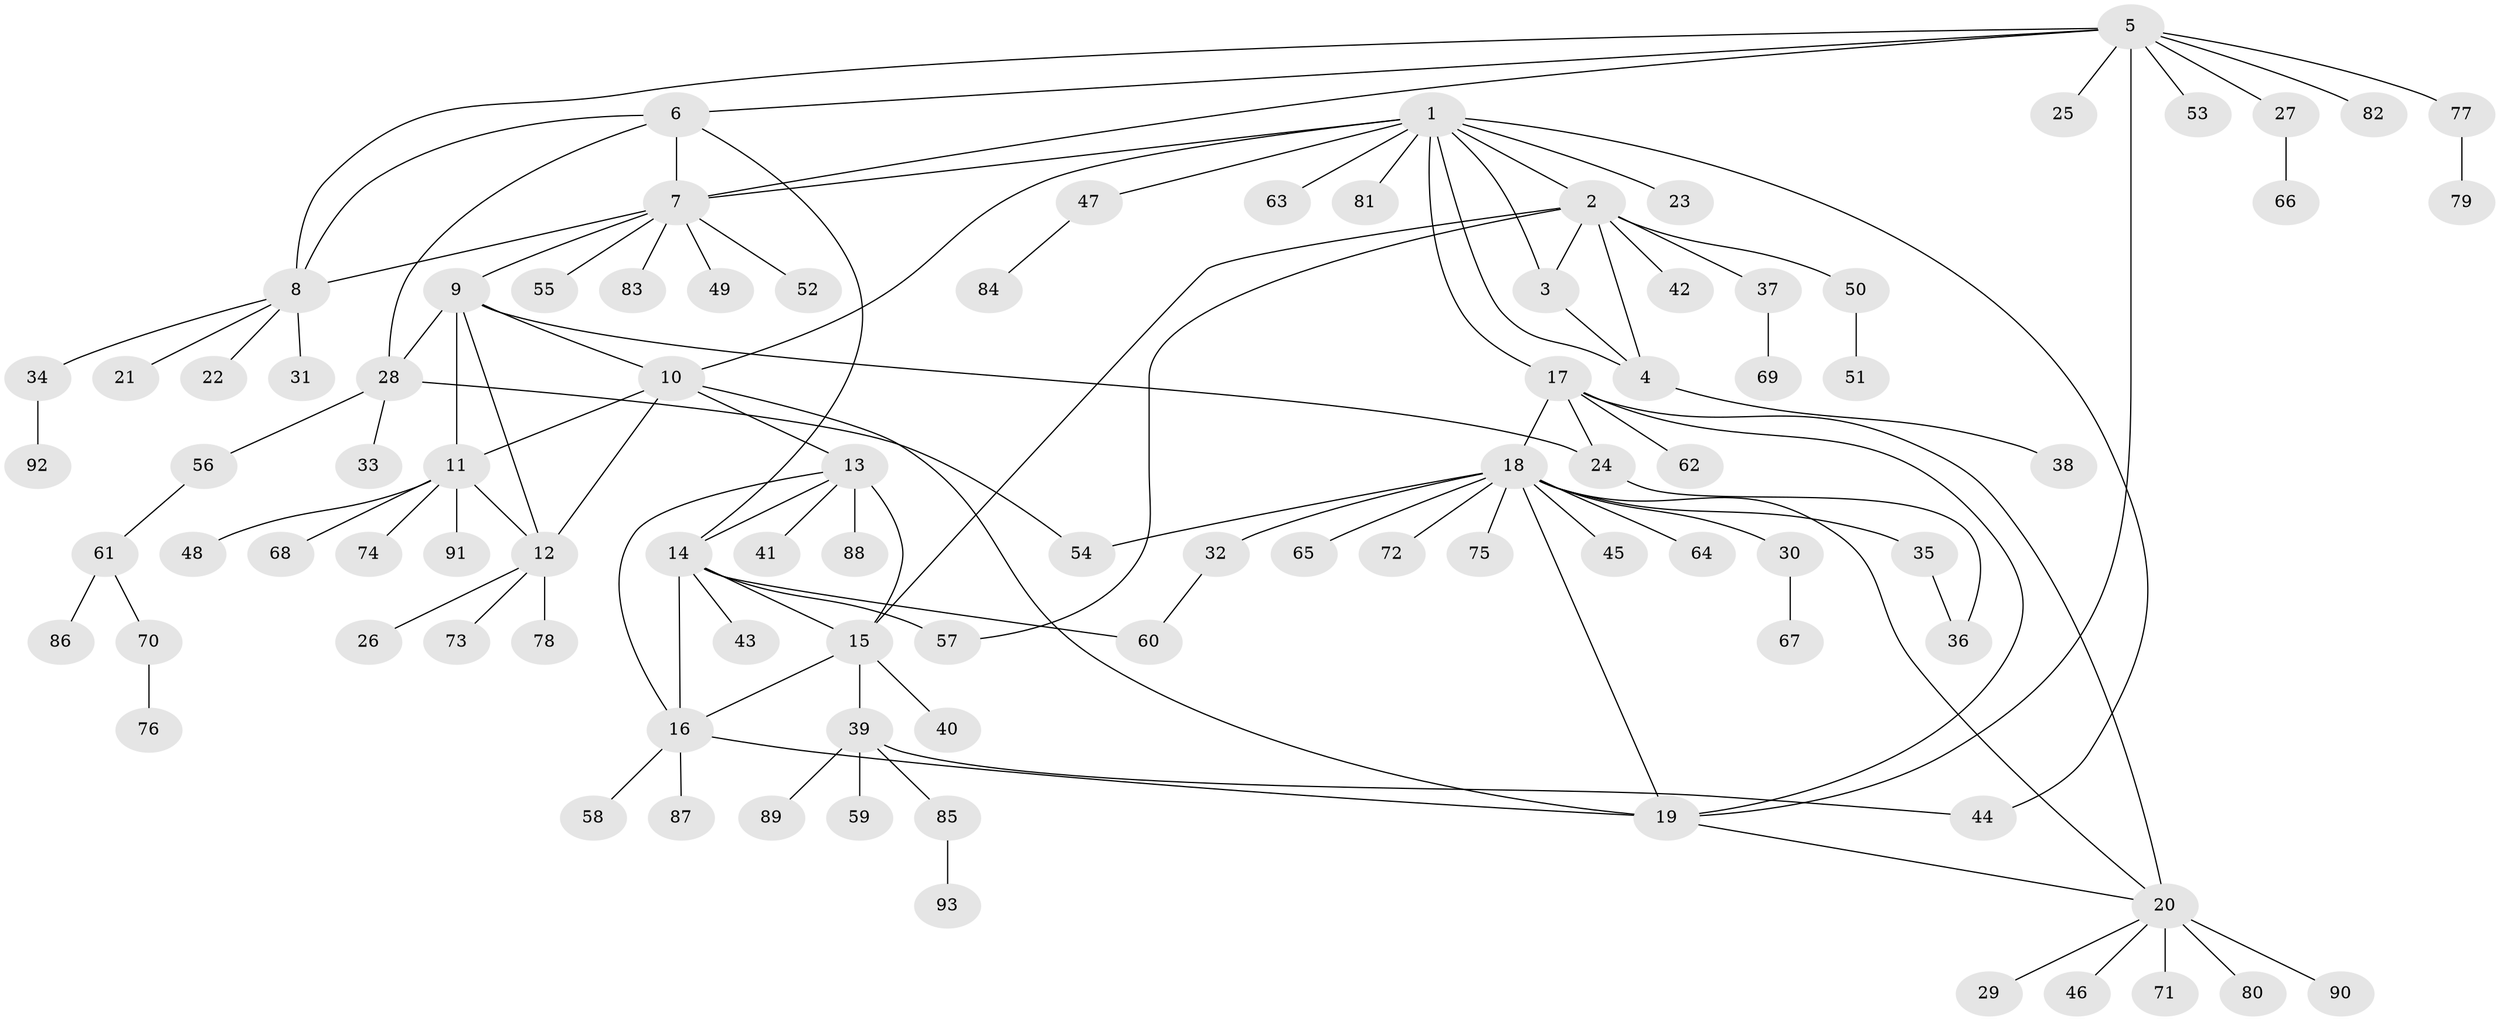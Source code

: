 // coarse degree distribution, {5: 0.17857142857142858, 4: 0.07142857142857142, 6: 0.14285714285714285, 2: 0.14285714285714285, 1: 0.39285714285714285, 3: 0.07142857142857142}
// Generated by graph-tools (version 1.1) at 2025/37/03/04/25 23:37:36]
// undirected, 93 vertices, 120 edges
graph export_dot {
  node [color=gray90,style=filled];
  1;
  2;
  3;
  4;
  5;
  6;
  7;
  8;
  9;
  10;
  11;
  12;
  13;
  14;
  15;
  16;
  17;
  18;
  19;
  20;
  21;
  22;
  23;
  24;
  25;
  26;
  27;
  28;
  29;
  30;
  31;
  32;
  33;
  34;
  35;
  36;
  37;
  38;
  39;
  40;
  41;
  42;
  43;
  44;
  45;
  46;
  47;
  48;
  49;
  50;
  51;
  52;
  53;
  54;
  55;
  56;
  57;
  58;
  59;
  60;
  61;
  62;
  63;
  64;
  65;
  66;
  67;
  68;
  69;
  70;
  71;
  72;
  73;
  74;
  75;
  76;
  77;
  78;
  79;
  80;
  81;
  82;
  83;
  84;
  85;
  86;
  87;
  88;
  89;
  90;
  91;
  92;
  93;
  1 -- 2;
  1 -- 3;
  1 -- 4;
  1 -- 7;
  1 -- 10;
  1 -- 17;
  1 -- 23;
  1 -- 44;
  1 -- 47;
  1 -- 63;
  1 -- 81;
  2 -- 3;
  2 -- 4;
  2 -- 15;
  2 -- 37;
  2 -- 42;
  2 -- 50;
  2 -- 57;
  3 -- 4;
  4 -- 38;
  5 -- 6;
  5 -- 7;
  5 -- 8;
  5 -- 19;
  5 -- 25;
  5 -- 27;
  5 -- 53;
  5 -- 77;
  5 -- 82;
  6 -- 7;
  6 -- 8;
  6 -- 14;
  6 -- 28;
  7 -- 8;
  7 -- 9;
  7 -- 49;
  7 -- 52;
  7 -- 55;
  7 -- 83;
  8 -- 21;
  8 -- 22;
  8 -- 31;
  8 -- 34;
  9 -- 10;
  9 -- 11;
  9 -- 12;
  9 -- 24;
  9 -- 28;
  10 -- 11;
  10 -- 12;
  10 -- 13;
  10 -- 19;
  11 -- 12;
  11 -- 48;
  11 -- 68;
  11 -- 74;
  11 -- 91;
  12 -- 26;
  12 -- 73;
  12 -- 78;
  13 -- 14;
  13 -- 15;
  13 -- 16;
  13 -- 41;
  13 -- 88;
  14 -- 15;
  14 -- 16;
  14 -- 43;
  14 -- 57;
  14 -- 60;
  15 -- 16;
  15 -- 39;
  15 -- 40;
  16 -- 19;
  16 -- 58;
  16 -- 87;
  17 -- 18;
  17 -- 19;
  17 -- 20;
  17 -- 24;
  17 -- 62;
  18 -- 19;
  18 -- 20;
  18 -- 30;
  18 -- 32;
  18 -- 35;
  18 -- 45;
  18 -- 54;
  18 -- 64;
  18 -- 65;
  18 -- 72;
  18 -- 75;
  19 -- 20;
  20 -- 29;
  20 -- 46;
  20 -- 71;
  20 -- 80;
  20 -- 90;
  24 -- 36;
  27 -- 66;
  28 -- 33;
  28 -- 54;
  28 -- 56;
  30 -- 67;
  32 -- 60;
  34 -- 92;
  35 -- 36;
  37 -- 69;
  39 -- 44;
  39 -- 59;
  39 -- 85;
  39 -- 89;
  47 -- 84;
  50 -- 51;
  56 -- 61;
  61 -- 70;
  61 -- 86;
  70 -- 76;
  77 -- 79;
  85 -- 93;
}
